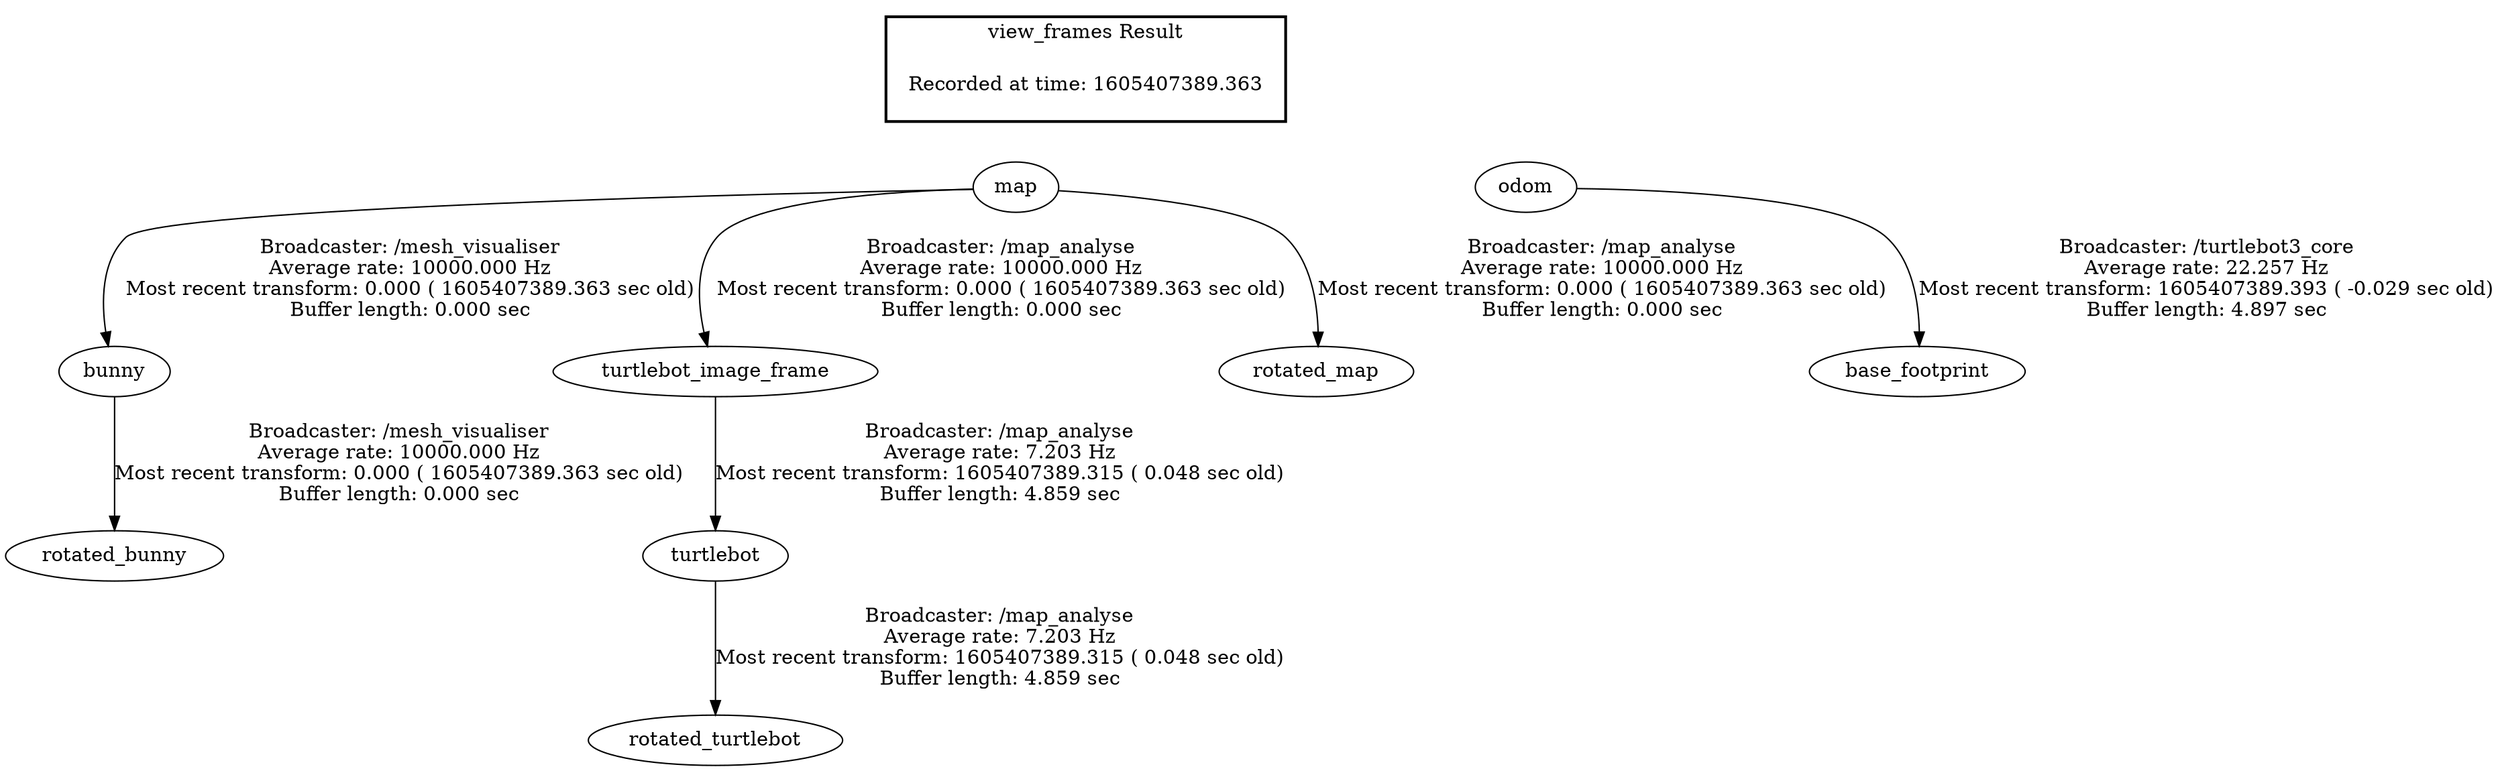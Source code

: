 digraph G {
"map" -> "bunny"[label="Broadcaster: /mesh_visualiser\nAverage rate: 10000.000 Hz\nMost recent transform: 0.000 ( 1605407389.363 sec old)\nBuffer length: 0.000 sec\n"];
"bunny" -> "rotated_bunny"[label="Broadcaster: /mesh_visualiser\nAverage rate: 10000.000 Hz\nMost recent transform: 0.000 ( 1605407389.363 sec old)\nBuffer length: 0.000 sec\n"];
"map" -> "turtlebot_image_frame"[label="Broadcaster: /map_analyse\nAverage rate: 10000.000 Hz\nMost recent transform: 0.000 ( 1605407389.363 sec old)\nBuffer length: 0.000 sec\n"];
"map" -> "rotated_map"[label="Broadcaster: /map_analyse\nAverage rate: 10000.000 Hz\nMost recent transform: 0.000 ( 1605407389.363 sec old)\nBuffer length: 0.000 sec\n"];
"turtlebot_image_frame" -> "turtlebot"[label="Broadcaster: /map_analyse\nAverage rate: 7.203 Hz\nMost recent transform: 1605407389.315 ( 0.048 sec old)\nBuffer length: 4.859 sec\n"];
"turtlebot" -> "rotated_turtlebot"[label="Broadcaster: /map_analyse\nAverage rate: 7.203 Hz\nMost recent transform: 1605407389.315 ( 0.048 sec old)\nBuffer length: 4.859 sec\n"];
"odom" -> "base_footprint"[label="Broadcaster: /turtlebot3_core\nAverage rate: 22.257 Hz\nMost recent transform: 1605407389.393 ( -0.029 sec old)\nBuffer length: 4.897 sec\n"];
edge [style=invis];
 subgraph cluster_legend { style=bold; color=black; label ="view_frames Result";
"Recorded at time: 1605407389.363"[ shape=plaintext ] ;
 }->"map";
edge [style=invis];
 subgraph cluster_legend { style=bold; color=black; label ="view_frames Result";
"Recorded at time: 1605407389.363"[ shape=plaintext ] ;
 }->"odom";
}